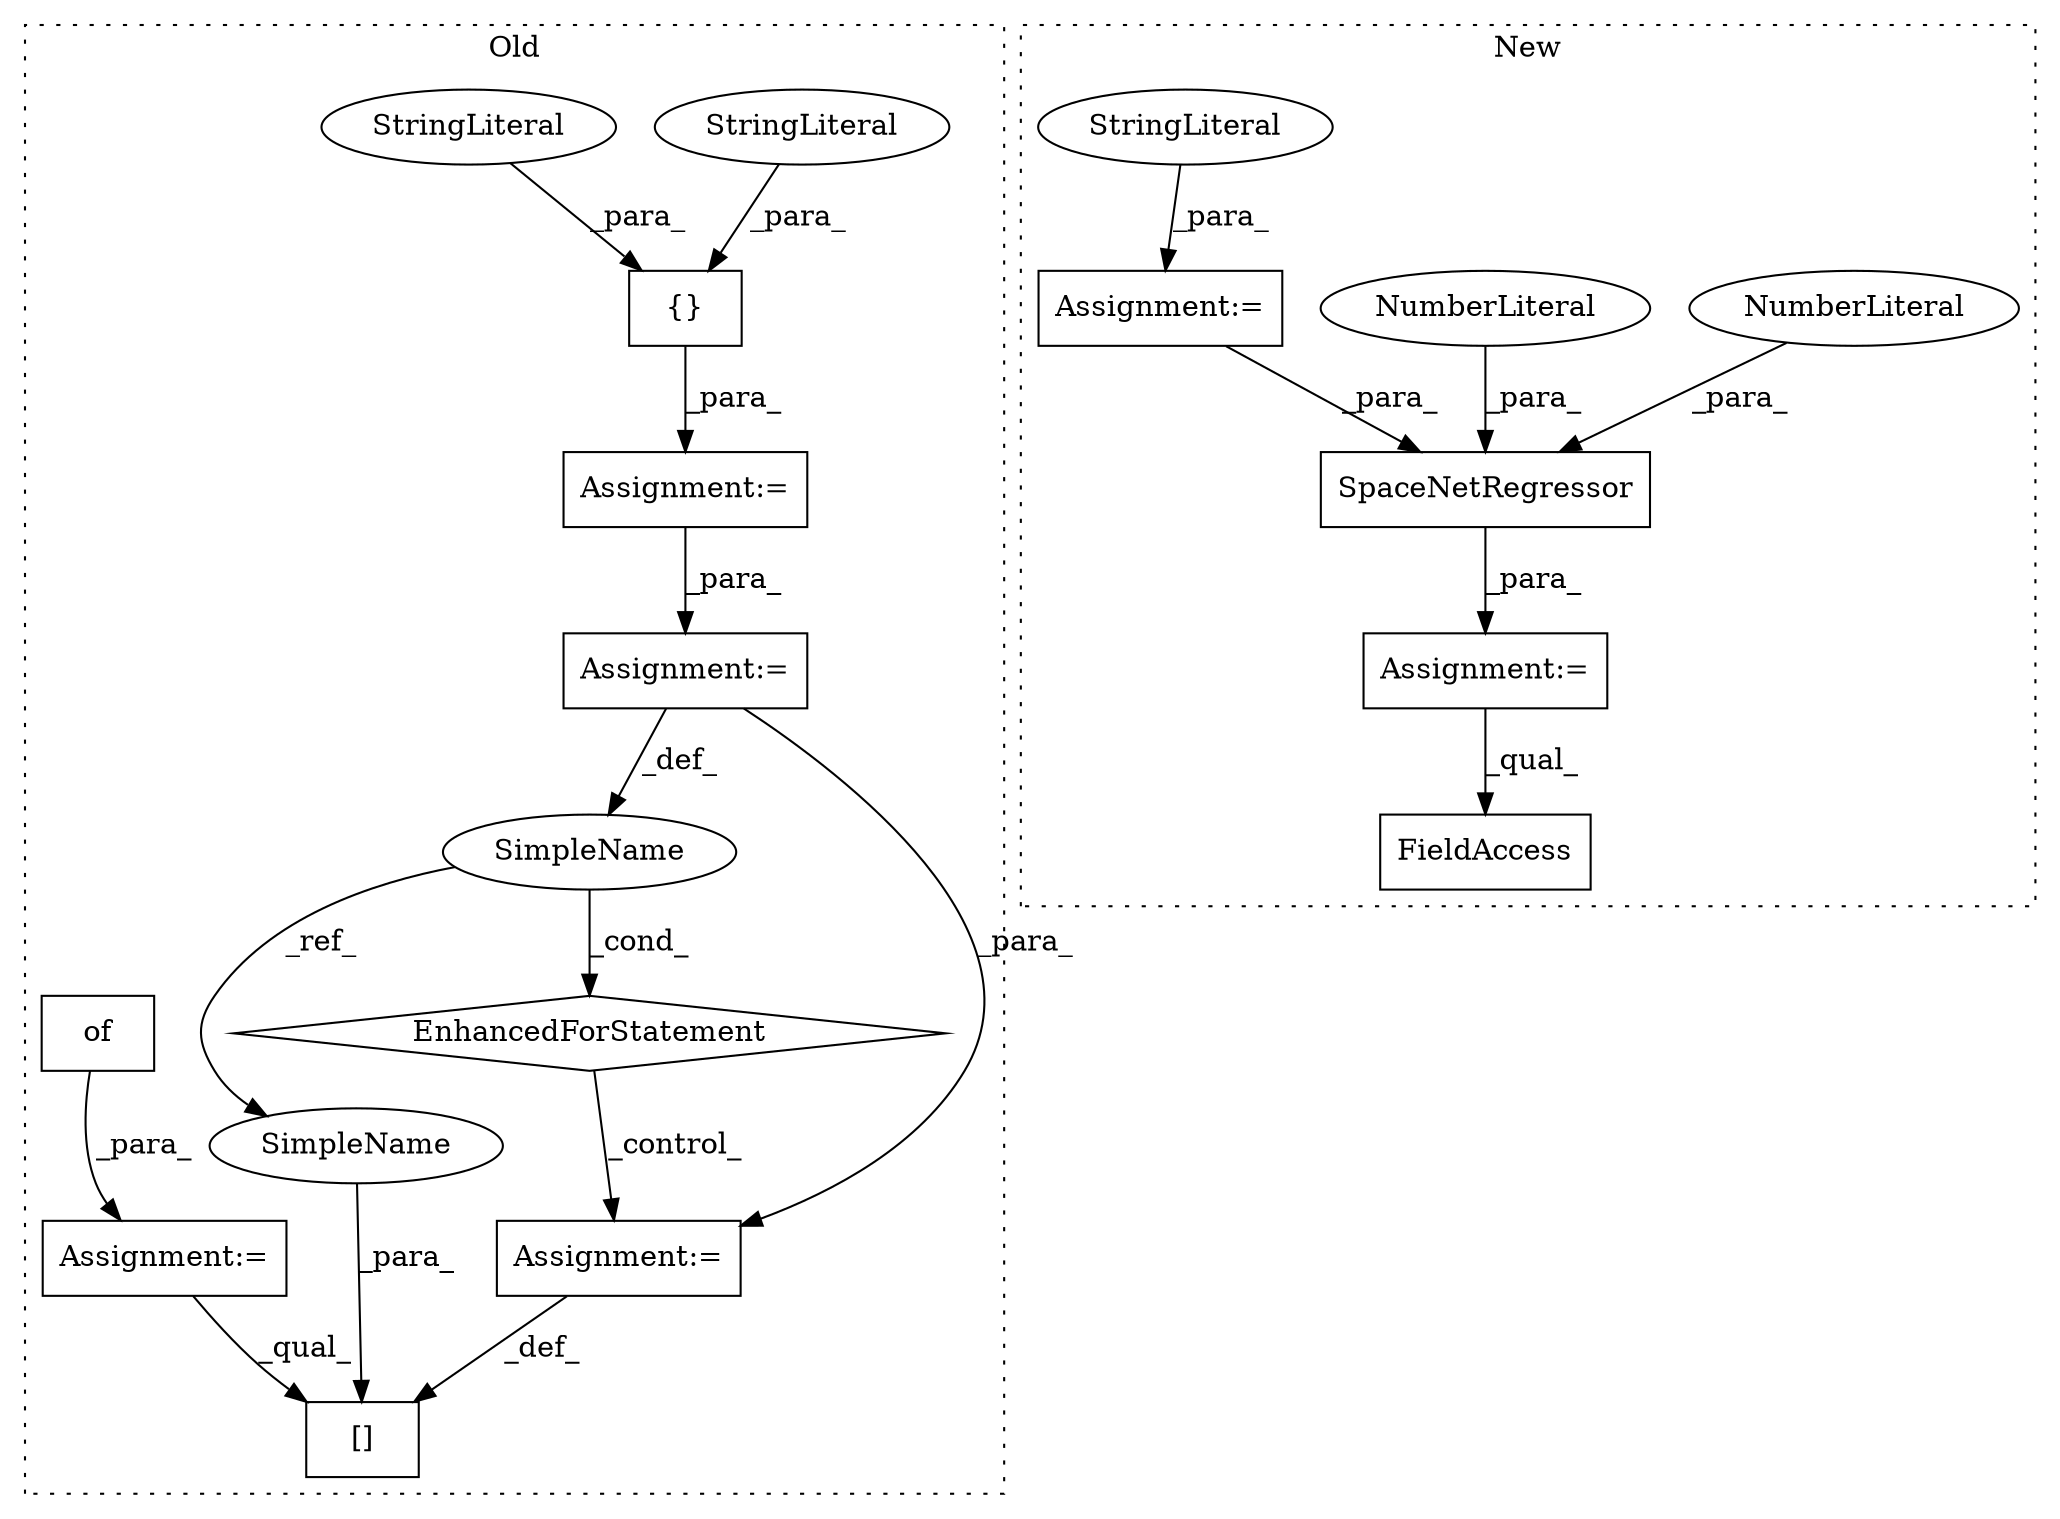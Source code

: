 digraph G {
subgraph cluster0 {
1 [label="{}" a="4" s="958,981" l="1,1" shape="box"];
4 [label="[]" a="2" s="1193,1209" l="9,1" shape="box"];
6 [label="SimpleName" a="42" s="1071" l="7" shape="ellipse"];
7 [label="EnhancedForStatement" a="70" s="1011,1090" l="53,2" shape="diamond"];
8 [label="StringLiteral" a="45" s="959" l="14" shape="ellipse"];
9 [label="StringLiteral" a="45" s="974" l="7" shape="ellipse"];
11 [label="of" a="32" s="1001" l="4" shape="box"];
12 [label="Assignment:=" a="7" s="1107" l="1" shape="box"];
14 [label="Assignment:=" a="7" s="945" l="1" shape="box"];
17 [label="Assignment:=" a="7" s="1011,1090" l="53,2" shape="box"];
18 [label="Assignment:=" a="7" s="996" l="1" shape="box"];
19 [label="SimpleName" a="42" s="1202" l="7" shape="ellipse"];
label = "Old";
style="dotted";
}
subgraph cluster1 {
2 [label="SpaceNetRegressor" a="32" s="1065,1170" l="18,1" shape="box"];
3 [label="NumberLiteral" a="34" s="1159" l="6" shape="ellipse"];
5 [label="NumberLiteral" a="34" s="1166" l="4" shape="ellipse"];
10 [label="FieldAccess" a="22" s="1222" l="17" shape="box"];
13 [label="Assignment:=" a="7" s="1064" l="1" shape="box"];
15 [label="Assignment:=" a="7" s="1009" l="1" shape="box"];
16 [label="StringLiteral" a="45" s="1010" l="7" shape="ellipse"];
label = "New";
style="dotted";
}
1 -> 14 [label="_para_"];
2 -> 13 [label="_para_"];
3 -> 2 [label="_para_"];
5 -> 2 [label="_para_"];
6 -> 19 [label="_ref_"];
6 -> 7 [label="_cond_"];
7 -> 12 [label="_control_"];
8 -> 1 [label="_para_"];
9 -> 1 [label="_para_"];
11 -> 18 [label="_para_"];
12 -> 4 [label="_def_"];
13 -> 10 [label="_qual_"];
14 -> 17 [label="_para_"];
15 -> 2 [label="_para_"];
16 -> 15 [label="_para_"];
17 -> 6 [label="_def_"];
17 -> 12 [label="_para_"];
18 -> 4 [label="_qual_"];
19 -> 4 [label="_para_"];
}